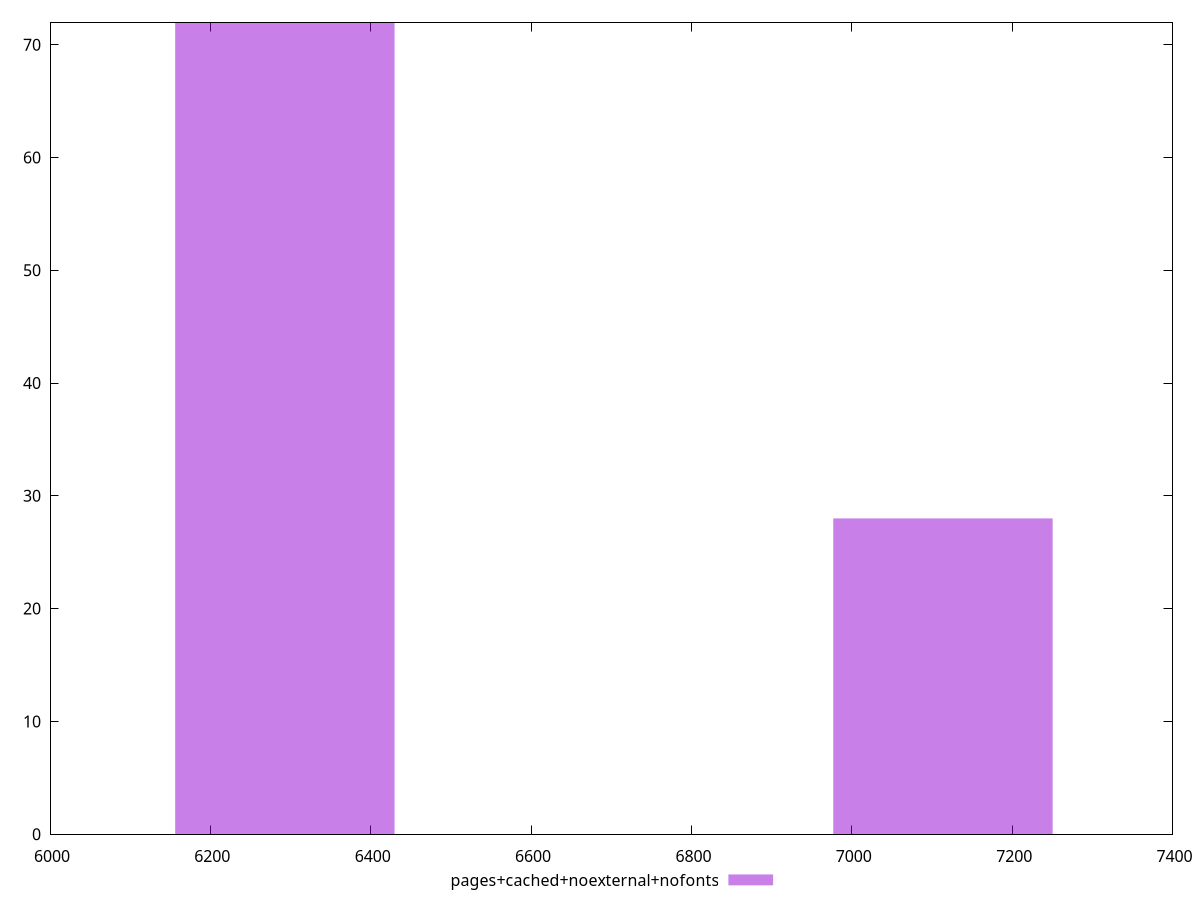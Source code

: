 $_pagesCachedNoexternalNofonts <<EOF
7113.722907147179 28
6292.908725553274 72
EOF
set key outside below
set terminal pngcairo
set output "report_00005_2020-11-02T22-26-11.212Z/largest-contentful-paint/pages+cached+noexternal+nofonts//raw_hist.png"
set yrange [0:72]
set boxwidth 273.60472719796843
set style fill transparent solid 0.5 noborder
plot $_pagesCachedNoexternalNofonts title "pages+cached+noexternal+nofonts" with boxes ,